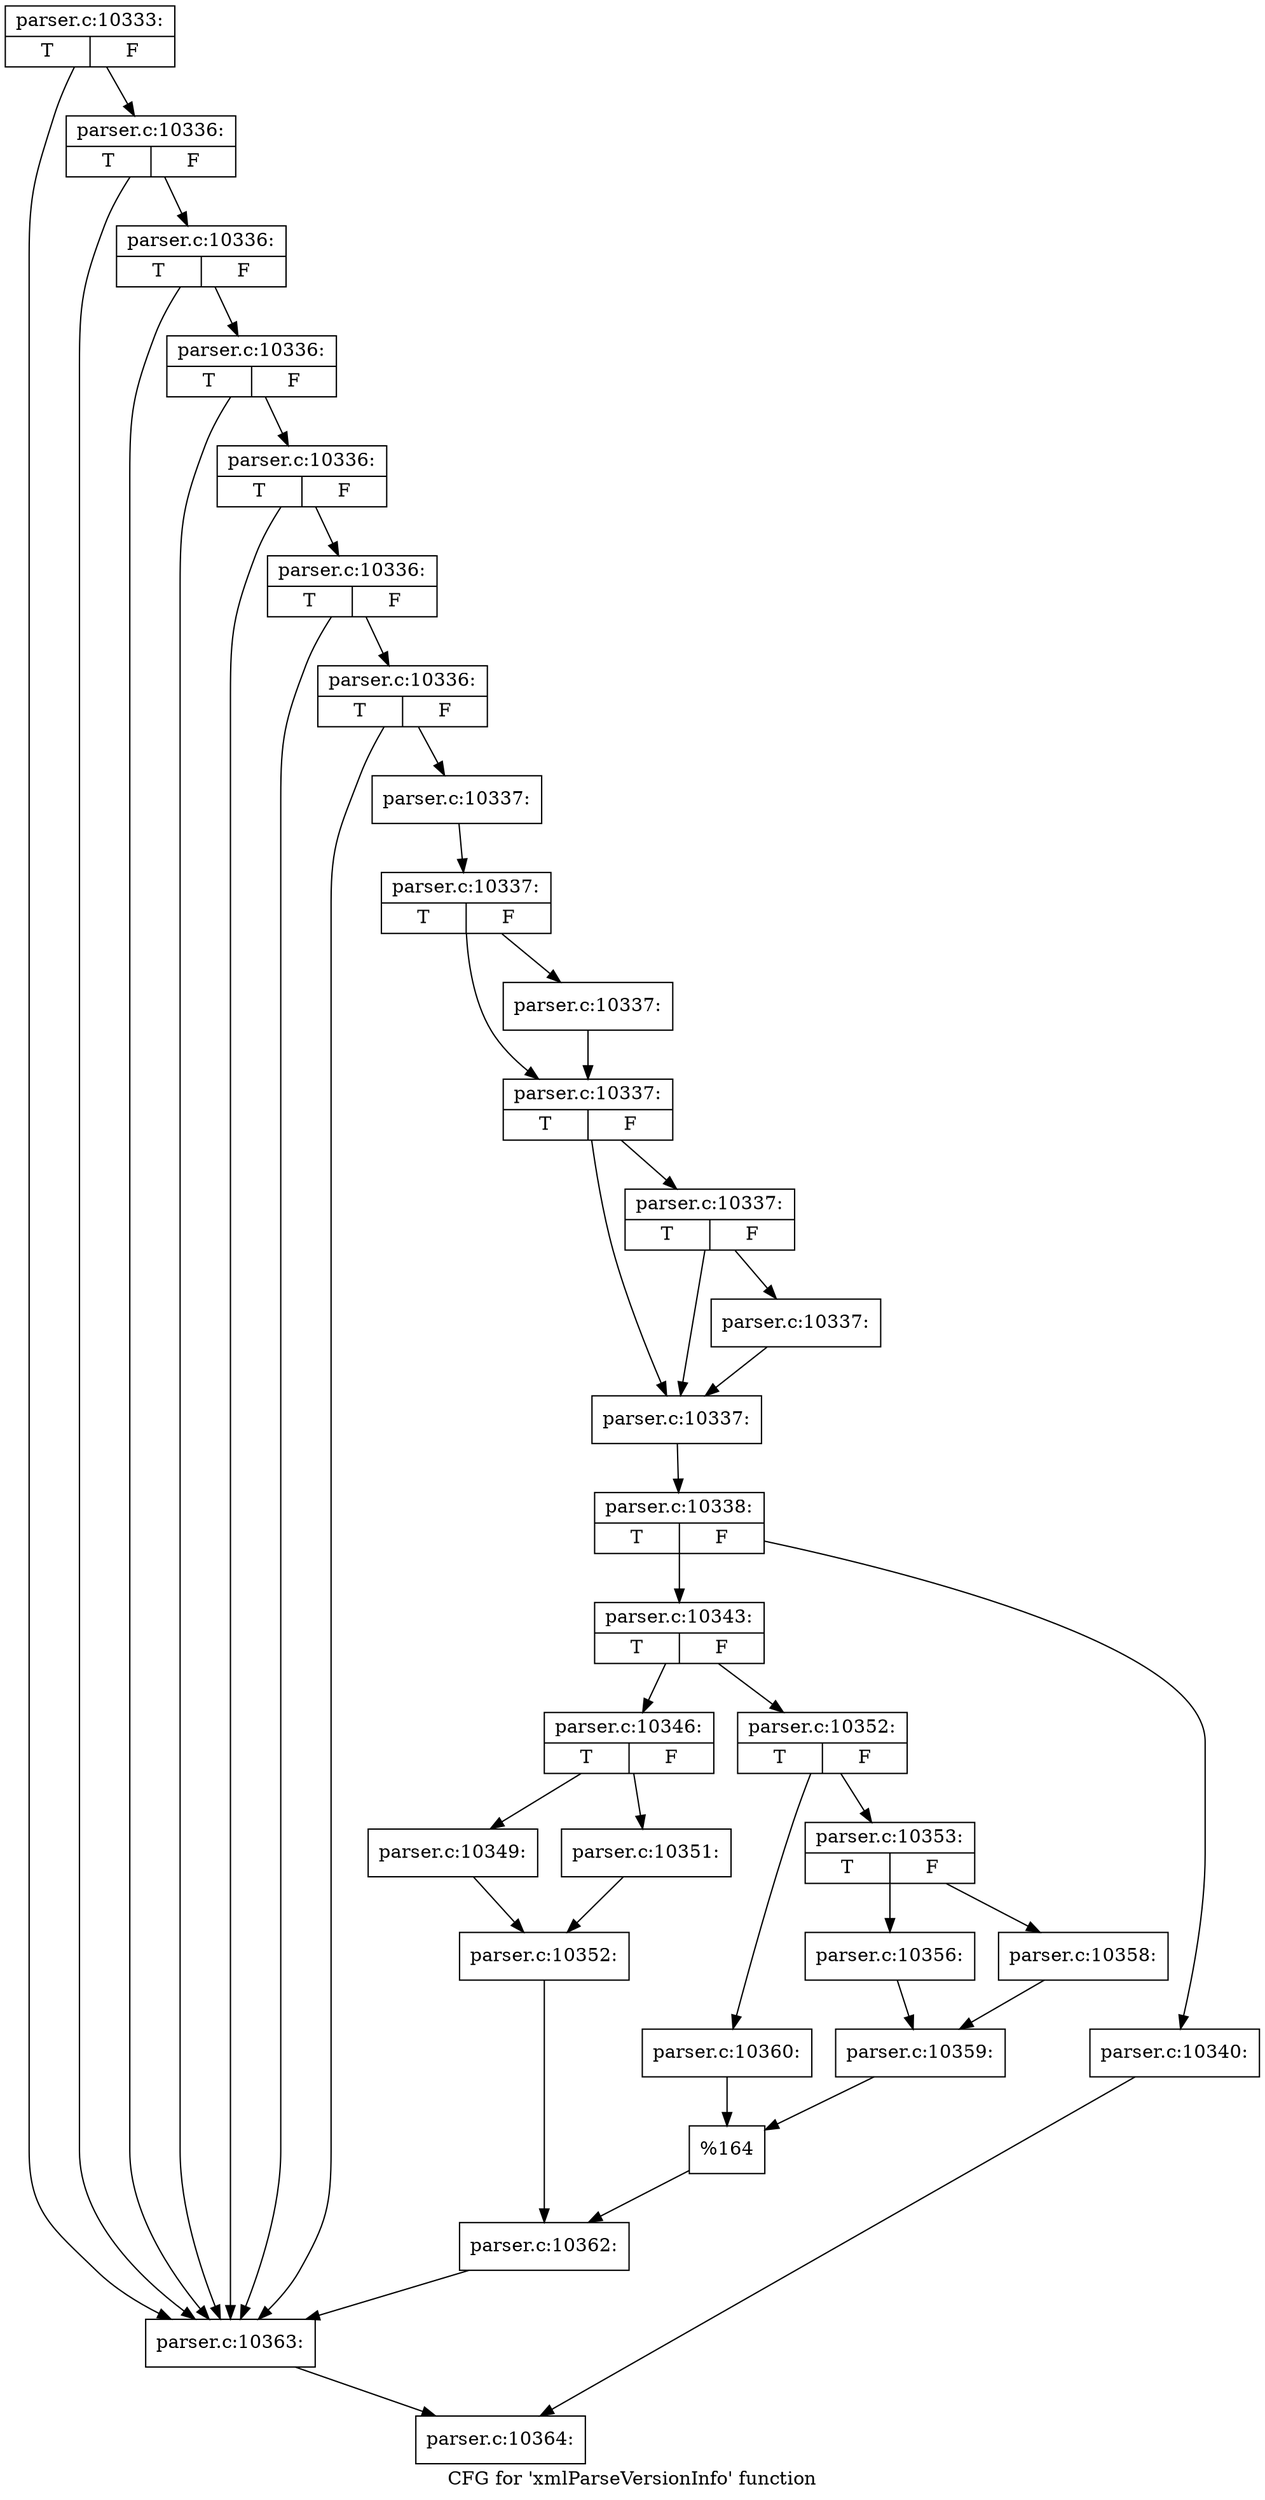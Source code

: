 digraph "CFG for 'xmlParseVersionInfo' function" {
	label="CFG for 'xmlParseVersionInfo' function";

	Node0x5d3ad60 [shape=record,label="{parser.c:10333:|{<s0>T|<s1>F}}"];
	Node0x5d3ad60 -> Node0x5d3b5c0;
	Node0x5d3ad60 -> Node0x5d3b400;
	Node0x5d3b5c0 [shape=record,label="{parser.c:10336:|{<s0>T|<s1>F}}"];
	Node0x5d3b5c0 -> Node0x5d47680;
	Node0x5d3b5c0 -> Node0x5d3b400;
	Node0x5d47680 [shape=record,label="{parser.c:10336:|{<s0>T|<s1>F}}"];
	Node0x5d47680 -> Node0x5d3b570;
	Node0x5d47680 -> Node0x5d3b400;
	Node0x5d3b570 [shape=record,label="{parser.c:10336:|{<s0>T|<s1>F}}"];
	Node0x5d3b570 -> Node0x5d3b520;
	Node0x5d3b570 -> Node0x5d3b400;
	Node0x5d3b520 [shape=record,label="{parser.c:10336:|{<s0>T|<s1>F}}"];
	Node0x5d3b520 -> Node0x5d3b4d0;
	Node0x5d3b520 -> Node0x5d3b400;
	Node0x5d3b4d0 [shape=record,label="{parser.c:10336:|{<s0>T|<s1>F}}"];
	Node0x5d3b4d0 -> Node0x5d3b450;
	Node0x5d3b4d0 -> Node0x5d3b400;
	Node0x5d3b450 [shape=record,label="{parser.c:10336:|{<s0>T|<s1>F}}"];
	Node0x5d3b450 -> Node0x5d3b3b0;
	Node0x5d3b450 -> Node0x5d3b400;
	Node0x5d3b3b0 [shape=record,label="{parser.c:10337:}"];
	Node0x5d3b3b0 -> Node0x5d4a390;
	Node0x5d4a390 [shape=record,label="{parser.c:10337:|{<s0>T|<s1>F}}"];
	Node0x5d4a390 -> Node0x5d4ae00;
	Node0x5d4a390 -> Node0x5d4ae50;
	Node0x5d4ae00 [shape=record,label="{parser.c:10337:}"];
	Node0x5d4ae00 -> Node0x5d4ae50;
	Node0x5d4ae50 [shape=record,label="{parser.c:10337:|{<s0>T|<s1>F}}"];
	Node0x5d4ae50 -> Node0x5d4b530;
	Node0x5d4ae50 -> Node0x5d4b4e0;
	Node0x5d4b530 [shape=record,label="{parser.c:10337:|{<s0>T|<s1>F}}"];
	Node0x5d4b530 -> Node0x5d4b490;
	Node0x5d4b530 -> Node0x5d4b4e0;
	Node0x5d4b490 [shape=record,label="{parser.c:10337:}"];
	Node0x5d4b490 -> Node0x5d4b4e0;
	Node0x5d4b4e0 [shape=record,label="{parser.c:10337:}"];
	Node0x5d4b4e0 -> Node0x5d4a2f0;
	Node0x5d4a2f0 [shape=record,label="{parser.c:10338:|{<s0>T|<s1>F}}"];
	Node0x5d4a2f0 -> Node0x5d4a340;
	Node0x5d4a2f0 -> Node0x5d4c060;
	Node0x5d4a340 [shape=record,label="{parser.c:10340:}"];
	Node0x5d4a340 -> Node0x5d3b020;
	Node0x5d4c060 [shape=record,label="{parser.c:10343:|{<s0>T|<s1>F}}"];
	Node0x5d4c060 -> Node0x5d4cc70;
	Node0x5d4c060 -> Node0x5d4cd10;
	Node0x5d4cc70 [shape=record,label="{parser.c:10346:|{<s0>T|<s1>F}}"];
	Node0x5d4cc70 -> Node0x5d4d680;
	Node0x5d4cc70 -> Node0x5d4d720;
	Node0x5d4d680 [shape=record,label="{parser.c:10349:}"];
	Node0x5d4d680 -> Node0x5d4d6d0;
	Node0x5d4d720 [shape=record,label="{parser.c:10351:}"];
	Node0x5d4d720 -> Node0x5d4d6d0;
	Node0x5d4d6d0 [shape=record,label="{parser.c:10352:}"];
	Node0x5d4d6d0 -> Node0x5d4ccc0;
	Node0x5d4cd10 [shape=record,label="{parser.c:10352:|{<s0>T|<s1>F}}"];
	Node0x5d4cd10 -> Node0x5d4e250;
	Node0x5d4cd10 -> Node0x5d4e2f0;
	Node0x5d4e250 [shape=record,label="{parser.c:10353:|{<s0>T|<s1>F}}"];
	Node0x5d4e250 -> Node0x5d4ec60;
	Node0x5d4e250 -> Node0x5d4ed00;
	Node0x5d4ec60 [shape=record,label="{parser.c:10356:}"];
	Node0x5d4ec60 -> Node0x5d4ecb0;
	Node0x5d4ed00 [shape=record,label="{parser.c:10358:}"];
	Node0x5d4ed00 -> Node0x5d4ecb0;
	Node0x5d4ecb0 [shape=record,label="{parser.c:10359:}"];
	Node0x5d4ecb0 -> Node0x5d4e2a0;
	Node0x5d4e2f0 [shape=record,label="{parser.c:10360:}"];
	Node0x5d4e2f0 -> Node0x5d4e2a0;
	Node0x5d4e2a0 [shape=record,label="{%164}"];
	Node0x5d4e2a0 -> Node0x5d4ccc0;
	Node0x5d4ccc0 [shape=record,label="{parser.c:10362:}"];
	Node0x5d4ccc0 -> Node0x5d3b400;
	Node0x5d3b400 [shape=record,label="{parser.c:10363:}"];
	Node0x5d3b400 -> Node0x5d3b020;
	Node0x5d3b020 [shape=record,label="{parser.c:10364:}"];
}
